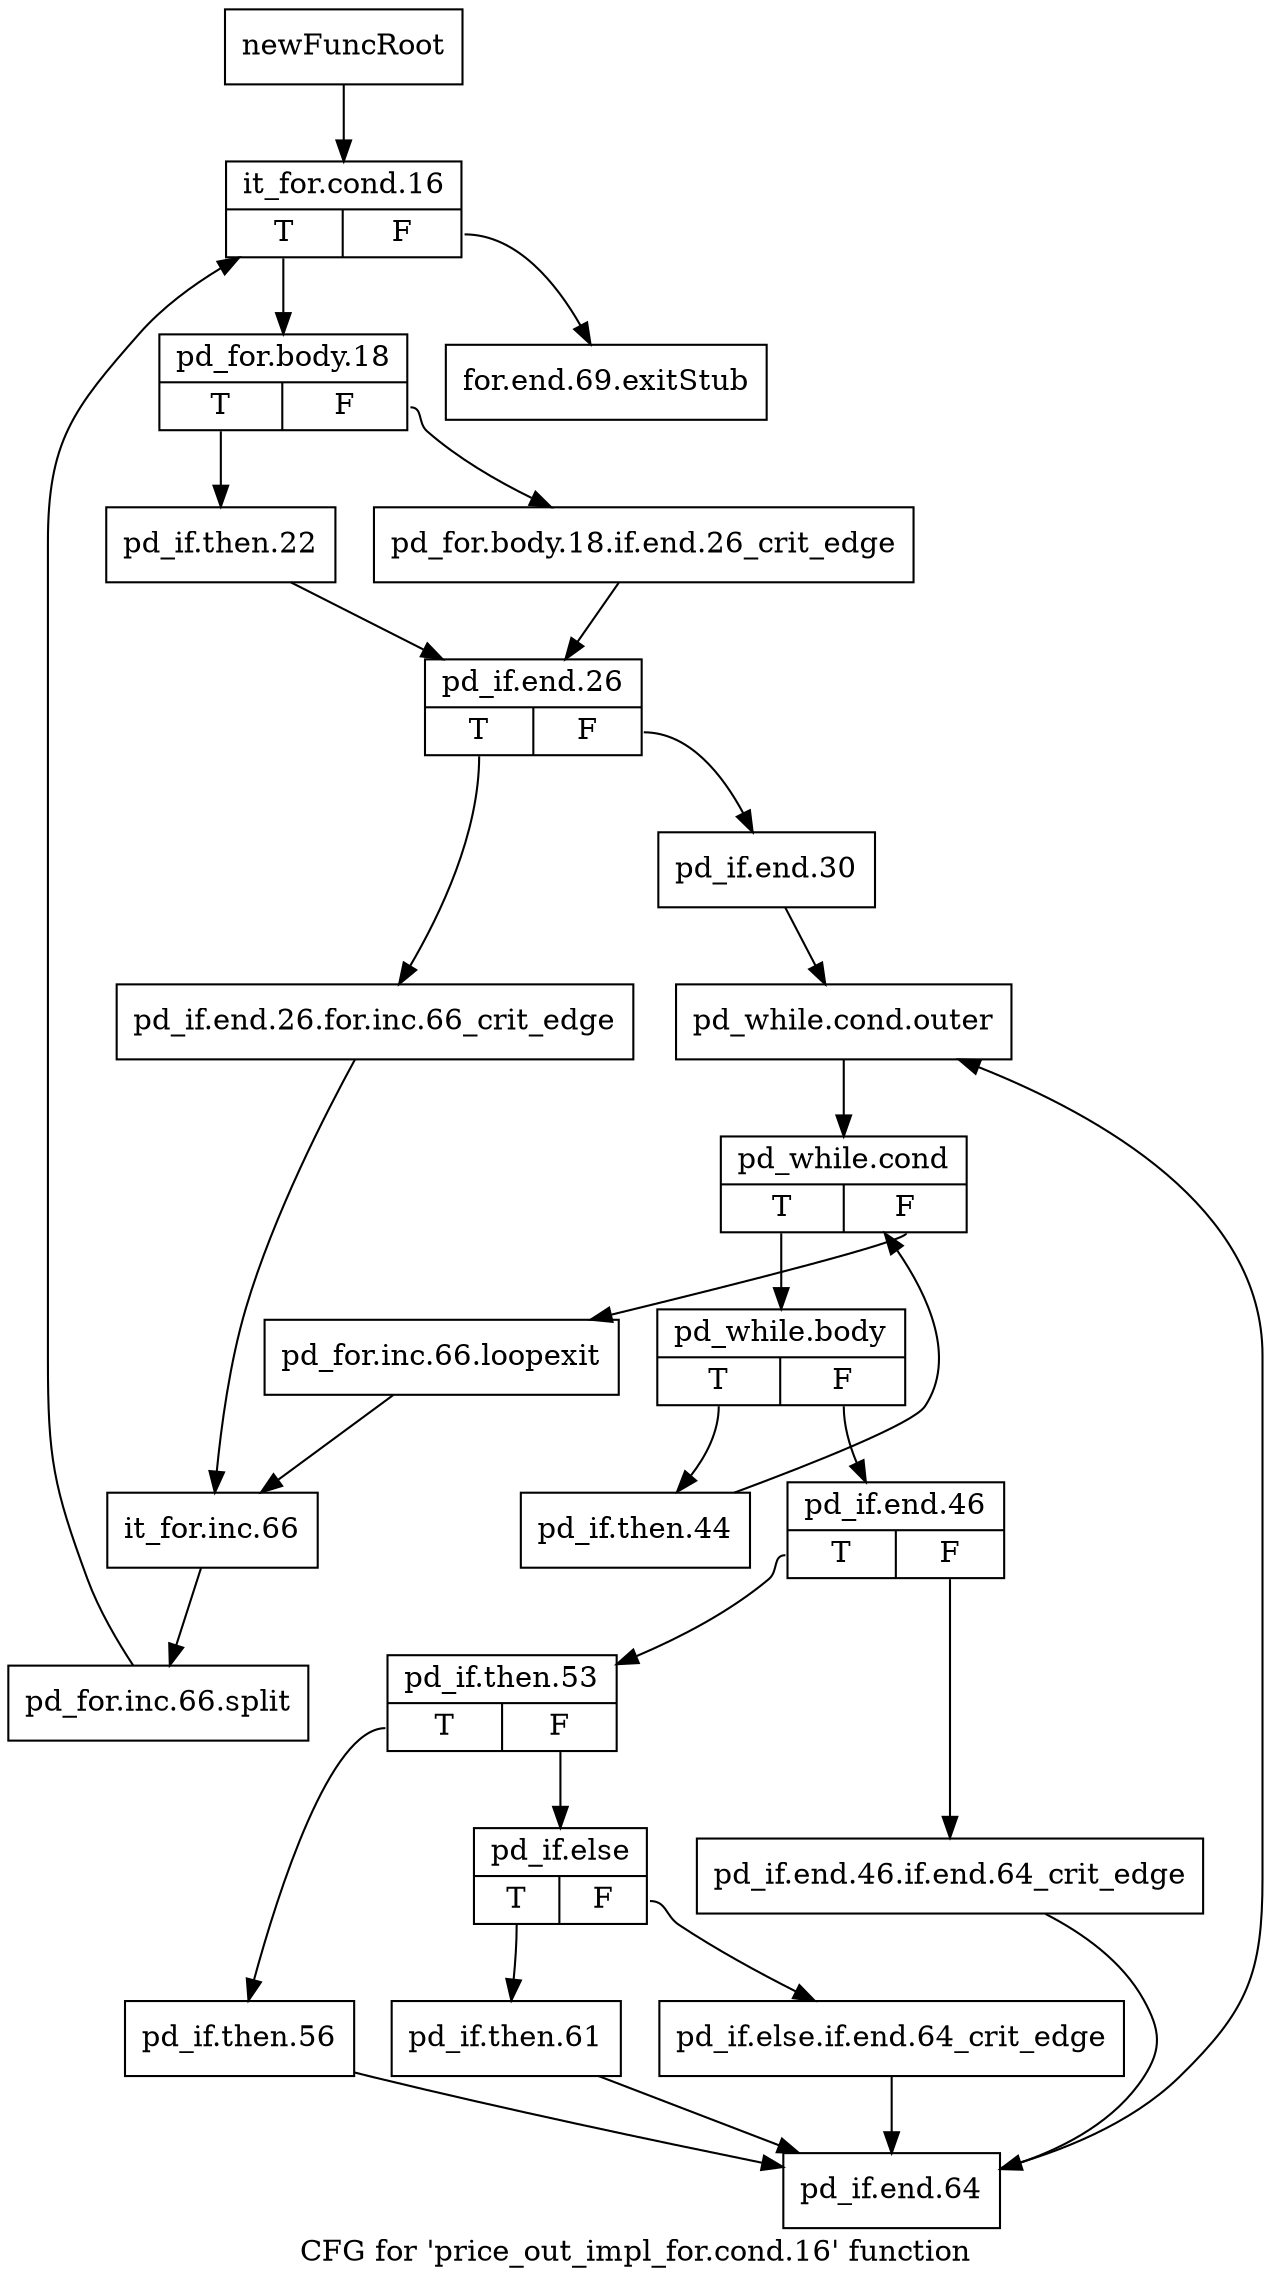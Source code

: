 digraph "CFG for 'price_out_impl_for.cond.16' function" {
	label="CFG for 'price_out_impl_for.cond.16' function";

	Node0x1dec080 [shape=record,label="{newFuncRoot}"];
	Node0x1dec080 -> Node0x1dec120;
	Node0x1dec0d0 [shape=record,label="{for.end.69.exitStub}"];
	Node0x1dec120 [shape=record,label="{it_for.cond.16|{<s0>T|<s1>F}}"];
	Node0x1dec120:s0 -> Node0x1dec170;
	Node0x1dec120:s1 -> Node0x1dec0d0;
	Node0x1dec170 [shape=record,label="{pd_for.body.18|{<s0>T|<s1>F}}"];
	Node0x1dec170:s0 -> Node0x1dec210;
	Node0x1dec170:s1 -> Node0x1dec1c0;
	Node0x1dec1c0 [shape=record,label="{pd_for.body.18.if.end.26_crit_edge}"];
	Node0x1dec1c0 -> Node0x1dec260;
	Node0x1dec210 [shape=record,label="{pd_if.then.22}"];
	Node0x1dec210 -> Node0x1dec260;
	Node0x1dec260 [shape=record,label="{pd_if.end.26|{<s0>T|<s1>F}}"];
	Node0x1dec260:s0 -> Node0x1dec710;
	Node0x1dec260:s1 -> Node0x1dec2b0;
	Node0x1dec2b0 [shape=record,label="{pd_if.end.30}"];
	Node0x1dec2b0 -> Node0x1dec300;
	Node0x1dec300 [shape=record,label="{pd_while.cond.outer}"];
	Node0x1dec300 -> Node0x1dec350;
	Node0x1dec350 [shape=record,label="{pd_while.cond|{<s0>T|<s1>F}}"];
	Node0x1dec350:s0 -> Node0x1dec3f0;
	Node0x1dec350:s1 -> Node0x1dec3a0;
	Node0x1dec3a0 [shape=record,label="{pd_for.inc.66.loopexit}"];
	Node0x1dec3a0 -> Node0x1dec760;
	Node0x1dec3f0 [shape=record,label="{pd_while.body|{<s0>T|<s1>F}}"];
	Node0x1dec3f0:s0 -> Node0x1dec6c0;
	Node0x1dec3f0:s1 -> Node0x1dec440;
	Node0x1dec440 [shape=record,label="{pd_if.end.46|{<s0>T|<s1>F}}"];
	Node0x1dec440:s0 -> Node0x1dec4e0;
	Node0x1dec440:s1 -> Node0x1dec490;
	Node0x1dec490 [shape=record,label="{pd_if.end.46.if.end.64_crit_edge}"];
	Node0x1dec490 -> Node0x1dec670;
	Node0x1dec4e0 [shape=record,label="{pd_if.then.53|{<s0>T|<s1>F}}"];
	Node0x1dec4e0:s0 -> Node0x1dec620;
	Node0x1dec4e0:s1 -> Node0x1dec530;
	Node0x1dec530 [shape=record,label="{pd_if.else|{<s0>T|<s1>F}}"];
	Node0x1dec530:s0 -> Node0x1dec5d0;
	Node0x1dec530:s1 -> Node0x1dec580;
	Node0x1dec580 [shape=record,label="{pd_if.else.if.end.64_crit_edge}"];
	Node0x1dec580 -> Node0x1dec670;
	Node0x1dec5d0 [shape=record,label="{pd_if.then.61}"];
	Node0x1dec5d0 -> Node0x1dec670;
	Node0x1dec620 [shape=record,label="{pd_if.then.56}"];
	Node0x1dec620 -> Node0x1dec670;
	Node0x1dec670 [shape=record,label="{pd_if.end.64}"];
	Node0x1dec670 -> Node0x1dec300;
	Node0x1dec6c0 [shape=record,label="{pd_if.then.44}"];
	Node0x1dec6c0 -> Node0x1dec350;
	Node0x1dec710 [shape=record,label="{pd_if.end.26.for.inc.66_crit_edge}"];
	Node0x1dec710 -> Node0x1dec760;
	Node0x1dec760 [shape=record,label="{it_for.inc.66}"];
	Node0x1dec760 -> Node0x1e800c0;
	Node0x1e800c0 [shape=record,label="{pd_for.inc.66.split}"];
	Node0x1e800c0 -> Node0x1dec120;
}
